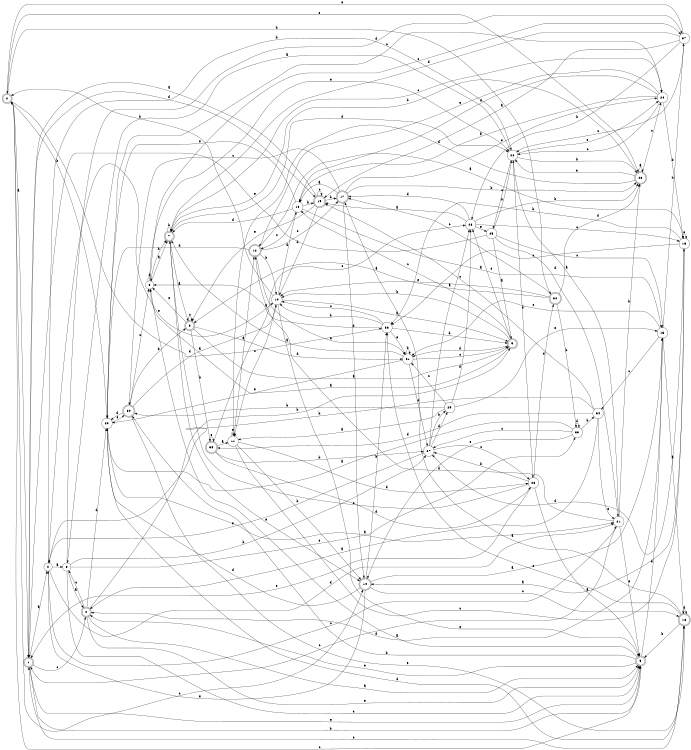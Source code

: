 digraph n31_10 {
__start0 [label="" shape="none"];

rankdir=LR;
size="8,5";

s0 [style="rounded,filled", color="black", fillcolor="white" shape="doublecircle", label="0"];
s1 [style="rounded,filled", color="black", fillcolor="white" shape="doublecircle", label="1"];
s2 [style="filled", color="black", fillcolor="white" shape="circle", label="2"];
s3 [style="filled", color="black", fillcolor="white" shape="circle", label="3"];
s4 [style="rounded,filled", color="black", fillcolor="white" shape="doublecircle", label="4"];
s5 [style="rounded,filled", color="black", fillcolor="white" shape="doublecircle", label="5"];
s6 [style="filled", color="black", fillcolor="white" shape="circle", label="6"];
s7 [style="rounded,filled", color="black", fillcolor="white" shape="doublecircle", label="7"];
s8 [style="rounded,filled", color="black", fillcolor="white" shape="doublecircle", label="8"];
s9 [style="rounded,filled", color="black", fillcolor="white" shape="doublecircle", label="9"];
s10 [style="filled", color="black", fillcolor="white" shape="circle", label="10"];
s11 [style="filled", color="black", fillcolor="white" shape="circle", label="11"];
s12 [style="rounded,filled", color="black", fillcolor="white" shape="doublecircle", label="12"];
s13 [style="filled", color="black", fillcolor="white" shape="circle", label="13"];
s14 [style="rounded,filled", color="black", fillcolor="white" shape="doublecircle", label="14"];
s15 [style="filled", color="black", fillcolor="white" shape="circle", label="15"];
s16 [style="rounded,filled", color="black", fillcolor="white" shape="doublecircle", label="16"];
s17 [style="rounded,filled", color="black", fillcolor="white" shape="doublecircle", label="17"];
s18 [style="filled", color="black", fillcolor="white" shape="circle", label="18"];
s19 [style="rounded,filled", color="black", fillcolor="white" shape="doublecircle", label="19"];
s20 [style="filled", color="black", fillcolor="white" shape="circle", label="20"];
s21 [style="filled", color="black", fillcolor="white" shape="circle", label="21"];
s22 [style="filled", color="black", fillcolor="white" shape="circle", label="22"];
s23 [style="rounded,filled", color="black", fillcolor="white" shape="doublecircle", label="23"];
s24 [style="filled", color="black", fillcolor="white" shape="circle", label="24"];
s25 [style="filled", color="black", fillcolor="white" shape="circle", label="25"];
s26 [style="filled", color="black", fillcolor="white" shape="circle", label="26"];
s27 [style="filled", color="black", fillcolor="white" shape="circle", label="27"];
s28 [style="filled", color="black", fillcolor="white" shape="circle", label="28"];
s29 [style="filled", color="black", fillcolor="white" shape="circle", label="29"];
s30 [style="rounded,filled", color="black", fillcolor="white" shape="doublecircle", label="30"];
s31 [style="filled", color="black", fillcolor="white" shape="circle", label="31"];
s32 [style="rounded,filled", color="black", fillcolor="white" shape="doublecircle", label="32"];
s33 [style="filled", color="black", fillcolor="white" shape="circle", label="33"];
s34 [style="filled", color="black", fillcolor="white" shape="circle", label="34"];
s35 [style="rounded,filled", color="black", fillcolor="white" shape="doublecircle", label="35"];
s36 [style="filled", color="black", fillcolor="white" shape="circle", label="36"];
s37 [style="filled", color="black", fillcolor="white" shape="circle", label="37"];
s0 -> s1 [label="a"];
s0 -> s32 [label="b"];
s0 -> s14 [label="c"];
s0 -> s36 [label="d"];
s0 -> s23 [label="e"];
s1 -> s2 [label="a"];
s1 -> s5 [label="b"];
s1 -> s4 [label="c"];
s1 -> s19 [label="d"];
s1 -> s5 [label="e"];
s2 -> s3 [label="a"];
s2 -> s22 [label="b"];
s2 -> s21 [label="c"];
s2 -> s21 [label="d"];
s2 -> s10 [label="e"];
s3 -> s4 [label="a"];
s3 -> s27 [label="b"];
s3 -> s5 [label="c"];
s3 -> s37 [label="d"];
s3 -> s33 [label="e"];
s4 -> s5 [label="a"];
s4 -> s9 [label="b"];
s4 -> s3 [label="c"];
s4 -> s20 [label="d"];
s4 -> s5 [label="e"];
s5 -> s6 [label="a"];
s5 -> s30 [label="b"];
s5 -> s0 [label="c"];
s5 -> s15 [label="d"];
s5 -> s4 [label="e"];
s6 -> s7 [label="a"];
s6 -> s7 [label="b"];
s6 -> s37 [label="c"];
s6 -> s6 [label="d"];
s6 -> s22 [label="e"];
s7 -> s8 [label="a"];
s7 -> s7 [label="b"];
s7 -> s24 [label="c"];
s7 -> s22 [label="d"];
s7 -> s14 [label="e"];
s8 -> s9 [label="a"];
s8 -> s35 [label="b"];
s8 -> s8 [label="c"];
s8 -> s31 [label="d"];
s8 -> s6 [label="e"];
s9 -> s6 [label="a"];
s9 -> s10 [label="b"];
s9 -> s18 [label="c"];
s9 -> s31 [label="d"];
s9 -> s28 [label="e"];
s10 -> s9 [label="a"];
s10 -> s0 [label="b"];
s10 -> s11 [label="c"];
s10 -> s18 [label="d"];
s10 -> s5 [label="e"];
s11 -> s12 [label="a"];
s11 -> s14 [label="b"];
s11 -> s13 [label="c"];
s11 -> s26 [label="d"];
s11 -> s11 [label="e"];
s12 -> s13 [label="a"];
s12 -> s10 [label="b"];
s12 -> s17 [label="c"];
s12 -> s20 [label="d"];
s12 -> s31 [label="e"];
s13 -> s14 [label="a"];
s13 -> s36 [label="b"];
s13 -> s36 [label="c"];
s13 -> s27 [label="d"];
s13 -> s13 [label="e"];
s14 -> s15 [label="a"];
s14 -> s36 [label="b"];
s14 -> s16 [label="c"];
s14 -> s20 [label="d"];
s14 -> s2 [label="e"];
s15 -> s16 [label="a"];
s15 -> s37 [label="b"];
s15 -> s34 [label="c"];
s15 -> s4 [label="d"];
s15 -> s31 [label="e"];
s16 -> s17 [label="a"];
s16 -> s5 [label="b"];
s16 -> s1 [label="c"];
s16 -> s16 [label="d"];
s16 -> s36 [label="e"];
s17 -> s18 [label="a"];
s17 -> s23 [label="b"];
s17 -> s30 [label="c"];
s17 -> s14 [label="d"];
s17 -> s24 [label="e"];
s18 -> s15 [label="a"];
s18 -> s19 [label="b"];
s18 -> s12 [label="c"];
s18 -> s7 [label="d"];
s18 -> s20 [label="e"];
s19 -> s1 [label="a"];
s19 -> s17 [label="b"];
s19 -> s19 [label="c"];
s19 -> s10 [label="d"];
s19 -> s8 [label="e"];
s20 -> s21 [label="a"];
s20 -> s0 [label="b"];
s20 -> s24 [label="c"];
s20 -> s16 [label="d"];
s20 -> s30 [label="e"];
s21 -> s22 [label="a"];
s21 -> s23 [label="b"];
s21 -> s1 [label="c"];
s21 -> s12 [label="d"];
s21 -> s5 [label="e"];
s22 -> s3 [label="a"];
s22 -> s23 [label="b"];
s22 -> s25 [label="c"];
s22 -> s26 [label="d"];
s22 -> s24 [label="e"];
s23 -> s23 [label="a"];
s23 -> s7 [label="b"];
s23 -> s24 [label="c"];
s23 -> s11 [label="d"];
s23 -> s22 [label="e"];
s24 -> s18 [label="a"];
s24 -> s13 [label="b"];
s24 -> s22 [label="c"];
s24 -> s18 [label="d"];
s24 -> s12 [label="e"];
s25 -> s9 [label="a"];
s25 -> s22 [label="b"];
s25 -> s15 [label="c"];
s25 -> s21 [label="d"];
s25 -> s1 [label="e"];
s26 -> s5 [label="a"];
s26 -> s27 [label="b"];
s26 -> s7 [label="c"];
s26 -> s32 [label="d"];
s26 -> s1 [label="e"];
s27 -> s28 [label="a"];
s27 -> s29 [label="b"];
s27 -> s26 [label="c"];
s27 -> s29 [label="d"];
s27 -> s2 [label="e"];
s28 -> s19 [label="a"];
s28 -> s23 [label="b"];
s28 -> s13 [label="c"];
s28 -> s17 [label="d"];
s28 -> s25 [label="e"];
s29 -> s11 [label="a"];
s29 -> s30 [label="b"];
s29 -> s31 [label="c"];
s29 -> s28 [label="d"];
s29 -> s15 [label="e"];
s30 -> s10 [label="a"];
s30 -> s8 [label="b"];
s30 -> s6 [label="c"];
s30 -> s20 [label="d"];
s30 -> s16 [label="e"];
s31 -> s7 [label="a"];
s31 -> s31 [label="b"];
s31 -> s9 [label="c"];
s31 -> s27 [label="d"];
s31 -> s20 [label="e"];
s32 -> s8 [label="a"];
s32 -> s33 [label="b"];
s32 -> s17 [label="c"];
s32 -> s23 [label="d"];
s32 -> s10 [label="e"];
s33 -> s20 [label="a"];
s33 -> s34 [label="b"];
s33 -> s27 [label="c"];
s33 -> s33 [label="d"];
s33 -> s14 [label="e"];
s34 -> s4 [label="a"];
s34 -> s2 [label="b"];
s34 -> s19 [label="c"];
s34 -> s35 [label="d"];
s34 -> s21 [label="e"];
s35 -> s11 [label="a"];
s35 -> s27 [label="b"];
s35 -> s28 [label="c"];
s35 -> s26 [label="d"];
s35 -> s35 [label="e"];
s36 -> s6 [label="a"];
s36 -> s10 [label="b"];
s36 -> s10 [label="c"];
s36 -> s9 [label="d"];
s36 -> s31 [label="e"];
s37 -> s19 [label="a"];
s37 -> s28 [label="b"];
s37 -> s22 [label="c"];
s37 -> s7 [label="d"];
s37 -> s0 [label="e"];

}